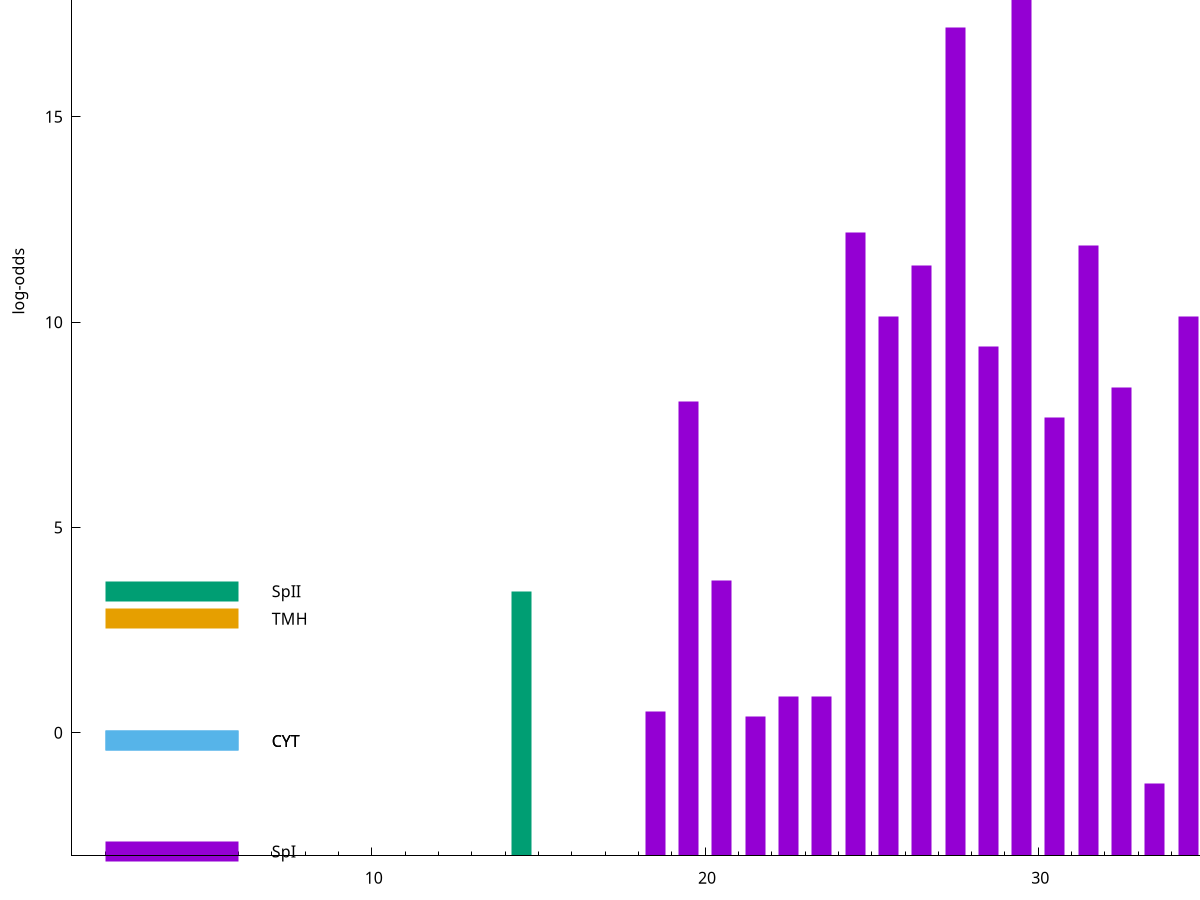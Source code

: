 set title "LipoP predictions for SRR3467249.gff"
set size 2., 1.4
set xrange [1:70] 
set mxtics 10
set yrange [-3:25]
set y2range [0:28]
set ylabel "log-odds"
set term postscript eps color solid "Helvetica" 30
set output "SRR3467249.gff97.eps"
set arrow from 2,21.8905 to 6,21.8905 nohead lt 1 lw 20
set label "SpI" at 7,21.8905
set arrow from 2,3.44588 to 6,3.44588 nohead lt 2 lw 20
set label "SpII" at 7,3.44588
set arrow from 2,2.7763 to 6,2.7763 nohead lt 4 lw 20
set label "TMH" at 7,2.7763
set arrow from 2,-0.200913 to 6,-0.200913 nohead lt 3 lw 20
set label "CYT" at 7,-0.200913
set arrow from 2,-0.200913 to 6,-0.200913 nohead lt 3 lw 20
set label "CYT" at 7,-0.200913
set arrow from 2,-2.89378 to 6,-2.89378 nohead lt 1 lw 20
set label "SpI" at 7,-2.89378
set arrow from 2,21.8905 to 6,21.8905 nohead lt 1 lw 20
set label "SpI" at 7,21.8905
# NOTE: The scores below are the log-odds scores with the threshold
# NOTE: subtracted (a hack to make gnuplot make the histogram all
# NOTE: look nice).
plot "-" axes x1y2 title "" with impulses lt 2 lw 20, "-" axes x1y2 title "" with impulses lt 1 lw 20
14.500000 6.445880
e
29.500000 24.828700
27.500000 20.177200
24.500000 15.176000
31.500000 14.857600
26.500000 14.386600
25.500000 13.144700
34.500000 13.134800
28.500000 12.399950
32.500000 11.399500
19.500000 11.062740
30.500000 10.667750
20.500000 6.719210
23.500000 3.880896
22.500000 3.877467
18.500000 3.517993
21.500000 3.390470
33.500000 1.768700
e
exit
